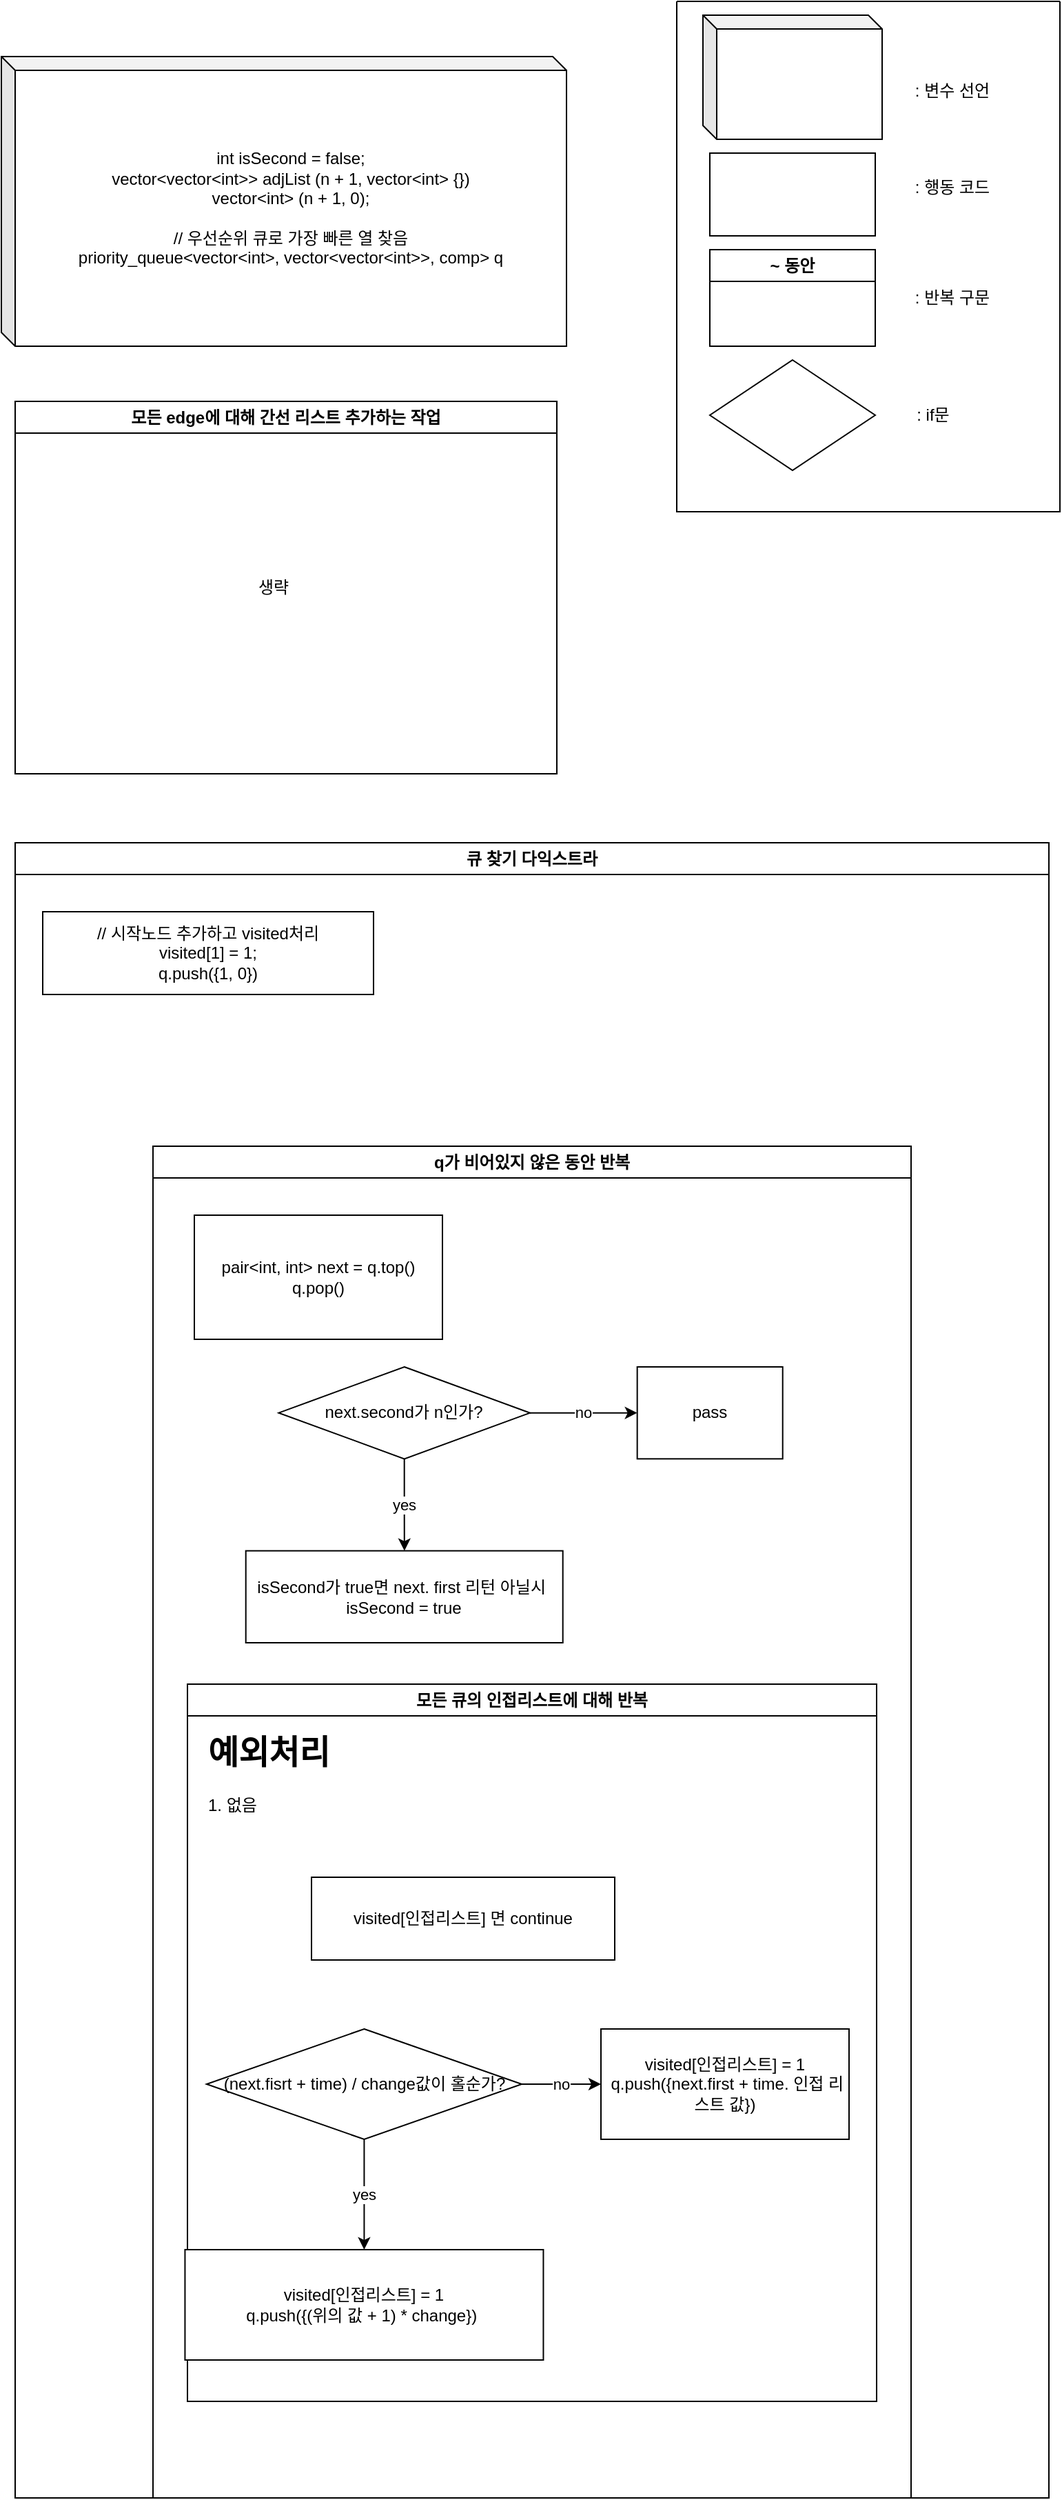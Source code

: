 <mxfile version="22.1.16" type="device">
  <diagram name="페이지-1" id="Tll_XDuqAGp0-DcrDELD">
    <mxGraphModel dx="1660" dy="893" grid="1" gridSize="10" guides="1" tooltips="1" connect="1" arrows="1" fold="1" page="1" pageScale="1" pageWidth="827" pageHeight="1169" math="0" shadow="0">
      <root>
        <mxCell id="0" />
        <mxCell id="1" parent="0" />
        <mxCell id="sV6fjjBmM9j3t6tn4-od-1" value="" style="swimlane;startSize=0;" vertex="1" parent="1">
          <mxGeometry x="540" y="10" width="278" height="370" as="geometry" />
        </mxCell>
        <mxCell id="sV6fjjBmM9j3t6tn4-od-2" value=": 변수 선언" style="text;html=1;align=center;verticalAlign=middle;whiteSpace=wrap;rounded=0;" vertex="1" parent="sV6fjjBmM9j3t6tn4-od-1">
          <mxGeometry x="170" y="50" width="60" height="30" as="geometry" />
        </mxCell>
        <mxCell id="sV6fjjBmM9j3t6tn4-od-3" value="" style="rounded=0;whiteSpace=wrap;html=1;" vertex="1" parent="sV6fjjBmM9j3t6tn4-od-1">
          <mxGeometry x="24" y="110" width="120" height="60" as="geometry" />
        </mxCell>
        <mxCell id="sV6fjjBmM9j3t6tn4-od-4" value=": 행동 코드" style="text;html=1;align=center;verticalAlign=middle;whiteSpace=wrap;rounded=0;" vertex="1" parent="sV6fjjBmM9j3t6tn4-od-1">
          <mxGeometry x="170" y="120" width="60" height="30" as="geometry" />
        </mxCell>
        <mxCell id="sV6fjjBmM9j3t6tn4-od-5" value="~ 동안" style="swimlane;whiteSpace=wrap;html=1;" vertex="1" parent="sV6fjjBmM9j3t6tn4-od-1">
          <mxGeometry x="24" y="180" width="120" height="70" as="geometry" />
        </mxCell>
        <mxCell id="sV6fjjBmM9j3t6tn4-od-6" value=": 반복 구문" style="text;html=1;align=center;verticalAlign=middle;whiteSpace=wrap;rounded=0;" vertex="1" parent="sV6fjjBmM9j3t6tn4-od-1">
          <mxGeometry x="170" y="200" width="60" height="30" as="geometry" />
        </mxCell>
        <mxCell id="sV6fjjBmM9j3t6tn4-od-7" value="" style="rhombus;whiteSpace=wrap;html=1;" vertex="1" parent="sV6fjjBmM9j3t6tn4-od-1">
          <mxGeometry x="24" y="260" width="120" height="80" as="geometry" />
        </mxCell>
        <mxCell id="sV6fjjBmM9j3t6tn4-od-8" value=": if문" style="text;html=1;align=center;verticalAlign=middle;whiteSpace=wrap;rounded=0;" vertex="1" parent="sV6fjjBmM9j3t6tn4-od-1">
          <mxGeometry x="156" y="285" width="60" height="30" as="geometry" />
        </mxCell>
        <mxCell id="sV6fjjBmM9j3t6tn4-od-9" value="" style="shape=cube;whiteSpace=wrap;html=1;boundedLbl=1;backgroundOutline=1;darkOpacity=0.05;darkOpacity2=0.1;size=10;" vertex="1" parent="sV6fjjBmM9j3t6tn4-od-1">
          <mxGeometry x="19" y="10" width="130" height="90" as="geometry" />
        </mxCell>
        <mxCell id="sV6fjjBmM9j3t6tn4-od-10" value="int isSecond = false;&lt;br&gt;vector&amp;lt;vector&amp;lt;int&amp;gt;&amp;gt; adjList (n + 1, vector&amp;lt;int&amp;gt; {})&lt;br&gt;vector&amp;lt;int&amp;gt; (n + 1, 0);&lt;br&gt;&lt;br&gt;// 우선순위 큐로 가장 빠른 열 찾음&lt;br&gt;priority_queue&amp;lt;vector&amp;lt;int&amp;gt;, vector&amp;lt;vector&amp;lt;int&amp;gt;&amp;gt;, comp&amp;gt; q" style="shape=cube;whiteSpace=wrap;html=1;boundedLbl=1;backgroundOutline=1;darkOpacity=0.05;darkOpacity2=0.1;size=10;" vertex="1" parent="1">
          <mxGeometry x="50" y="50" width="410" height="210" as="geometry" />
        </mxCell>
        <mxCell id="sV6fjjBmM9j3t6tn4-od-13" value="모든 edge에 대해 간선 리스트 추가하는 작업" style="swimlane;whiteSpace=wrap;html=1;" vertex="1" parent="1">
          <mxGeometry x="60" y="300" width="393" height="270" as="geometry" />
        </mxCell>
        <mxCell id="sV6fjjBmM9j3t6tn4-od-39" value="생략" style="text;html=1;align=center;verticalAlign=middle;resizable=0;points=[];autosize=1;strokeColor=none;fillColor=none;" vertex="1" parent="sV6fjjBmM9j3t6tn4-od-13">
          <mxGeometry x="167.35" y="120" width="40" height="30" as="geometry" />
        </mxCell>
        <mxCell id="sV6fjjBmM9j3t6tn4-od-15" value="큐 찾기 다익스트라" style="swimlane;whiteSpace=wrap;html=1;" vertex="1" parent="1">
          <mxGeometry x="60" y="620" width="750" height="1200" as="geometry" />
        </mxCell>
        <mxCell id="sV6fjjBmM9j3t6tn4-od-16" value="// 시작노드 추가하고 visited처리&lt;br&gt;visited[1] = 1;&lt;br&gt;q.push({1, 0})" style="rounded=0;whiteSpace=wrap;html=1;" vertex="1" parent="sV6fjjBmM9j3t6tn4-od-15">
          <mxGeometry x="20" y="50" width="240" height="60" as="geometry" />
        </mxCell>
        <mxCell id="sV6fjjBmM9j3t6tn4-od-19" value="q가 비어있지 않은 동안 반복" style="swimlane;whiteSpace=wrap;html=1;" vertex="1" parent="sV6fjjBmM9j3t6tn4-od-15">
          <mxGeometry x="100" y="220" width="550" height="980" as="geometry" />
        </mxCell>
        <mxCell id="sV6fjjBmM9j3t6tn4-od-20" value="pair&amp;lt;int, int&amp;gt; next = q.top()&lt;br&gt;q.pop()" style="rounded=0;whiteSpace=wrap;html=1;" vertex="1" parent="sV6fjjBmM9j3t6tn4-od-19">
          <mxGeometry x="30" y="50" width="180" height="90" as="geometry" />
        </mxCell>
        <mxCell id="sV6fjjBmM9j3t6tn4-od-22" value="모든 큐의 인접리스트에 대해 반복" style="swimlane;whiteSpace=wrap;html=1;" vertex="1" parent="sV6fjjBmM9j3t6tn4-od-19">
          <mxGeometry x="25" y="390" width="500" height="520" as="geometry" />
        </mxCell>
        <mxCell id="sV6fjjBmM9j3t6tn4-od-23" value="&lt;h1&gt;예외처리&lt;/h1&gt;&lt;p&gt;1. 없음&lt;/p&gt;" style="text;html=1;strokeColor=none;fillColor=none;spacing=5;spacingTop=-20;whiteSpace=wrap;overflow=hidden;rounded=0;" vertex="1" parent="sV6fjjBmM9j3t6tn4-od-22">
          <mxGeometry x="10" y="30" width="386" height="120" as="geometry" />
        </mxCell>
        <mxCell id="sV6fjjBmM9j3t6tn4-od-25" value="" style="group" vertex="1" connectable="0" parent="sV6fjjBmM9j3t6tn4-od-22">
          <mxGeometry x="50" y="250" width="430" height="240" as="geometry" />
        </mxCell>
        <mxCell id="sV6fjjBmM9j3t6tn4-od-26" value="(next.fisrt + time) / change값이 홀순가?" style="rhombus;whiteSpace=wrap;html=1;" vertex="1" parent="sV6fjjBmM9j3t6tn4-od-25">
          <mxGeometry x="-36.102" width="228.644" height="80" as="geometry" />
        </mxCell>
        <mxCell id="sV6fjjBmM9j3t6tn4-od-27" value="visited[인접리스트] =&amp;nbsp;1&lt;br&gt;q.push({(위의 값 + 1) * change})&amp;nbsp;" style="whiteSpace=wrap;html=1;rounded=0;" vertex="1" parent="sV6fjjBmM9j3t6tn4-od-25">
          <mxGeometry x="-51.78" y="160" width="260" height="80" as="geometry" />
        </mxCell>
        <mxCell id="sV6fjjBmM9j3t6tn4-od-28" value="yes" style="edgeStyle=orthogonalEdgeStyle;rounded=0;orthogonalLoop=1;jettySize=auto;html=1;" edge="1" parent="sV6fjjBmM9j3t6tn4-od-25" source="sV6fjjBmM9j3t6tn4-od-26" target="sV6fjjBmM9j3t6tn4-od-27">
          <mxGeometry relative="1" as="geometry" />
        </mxCell>
        <mxCell id="sV6fjjBmM9j3t6tn4-od-29" value="visited[인접리스트] =&amp;nbsp;1&lt;br&gt;&amp;nbsp;q.push({next.first + time. 인접 리스트 값})" style="whiteSpace=wrap;html=1;rounded=0;" vertex="1" parent="sV6fjjBmM9j3t6tn4-od-25">
          <mxGeometry x="250" width="180" height="80" as="geometry" />
        </mxCell>
        <mxCell id="sV6fjjBmM9j3t6tn4-od-30" value="no" style="edgeStyle=orthogonalEdgeStyle;rounded=0;orthogonalLoop=1;jettySize=auto;html=1;" edge="1" parent="sV6fjjBmM9j3t6tn4-od-25" source="sV6fjjBmM9j3t6tn4-od-26" target="sV6fjjBmM9j3t6tn4-od-29">
          <mxGeometry relative="1" as="geometry" />
        </mxCell>
        <mxCell id="sV6fjjBmM9j3t6tn4-od-31" value="visited[인접리스트] 면 continue" style="rounded=0;whiteSpace=wrap;html=1;" vertex="1" parent="sV6fjjBmM9j3t6tn4-od-22">
          <mxGeometry x="90" y="140" width="220" height="60" as="geometry" />
        </mxCell>
        <mxCell id="sV6fjjBmM9j3t6tn4-od-33" value="" style="group" vertex="1" connectable="0" parent="sV6fjjBmM9j3t6tn4-od-19">
          <mxGeometry x="120" y="160" width="336.85" height="200" as="geometry" />
        </mxCell>
        <mxCell id="sV6fjjBmM9j3t6tn4-od-34" value="next.second가 n인가?" style="rhombus;whiteSpace=wrap;html=1;" vertex="1" parent="sV6fjjBmM9j3t6tn4-od-33">
          <mxGeometry x="-28.779" width="182.264" height="66.667" as="geometry" />
        </mxCell>
        <mxCell id="sV6fjjBmM9j3t6tn4-od-35" value="isSecond가 true면 next. first 리턴 아닐시&amp;nbsp;&lt;br&gt;isSecond = true" style="whiteSpace=wrap;html=1;rounded=0;" vertex="1" parent="sV6fjjBmM9j3t6tn4-od-33">
          <mxGeometry x="-52.65" y="133.33" width="230" height="66.67" as="geometry" />
        </mxCell>
        <mxCell id="sV6fjjBmM9j3t6tn4-od-36" value="yes" style="edgeStyle=orthogonalEdgeStyle;rounded=0;orthogonalLoop=1;jettySize=auto;html=1;" edge="1" parent="sV6fjjBmM9j3t6tn4-od-33" source="sV6fjjBmM9j3t6tn4-od-34" target="sV6fjjBmM9j3t6tn4-od-35">
          <mxGeometry relative="1" as="geometry" />
        </mxCell>
        <mxCell id="sV6fjjBmM9j3t6tn4-od-37" value="pass" style="whiteSpace=wrap;html=1;rounded=0;" vertex="1" parent="sV6fjjBmM9j3t6tn4-od-33">
          <mxGeometry x="231.329" width="105.521" height="66.667" as="geometry" />
        </mxCell>
        <mxCell id="sV6fjjBmM9j3t6tn4-od-38" value="no" style="edgeStyle=orthogonalEdgeStyle;rounded=0;orthogonalLoop=1;jettySize=auto;html=1;" edge="1" parent="sV6fjjBmM9j3t6tn4-od-33" source="sV6fjjBmM9j3t6tn4-od-34" target="sV6fjjBmM9j3t6tn4-od-37">
          <mxGeometry relative="1" as="geometry" />
        </mxCell>
      </root>
    </mxGraphModel>
  </diagram>
</mxfile>
